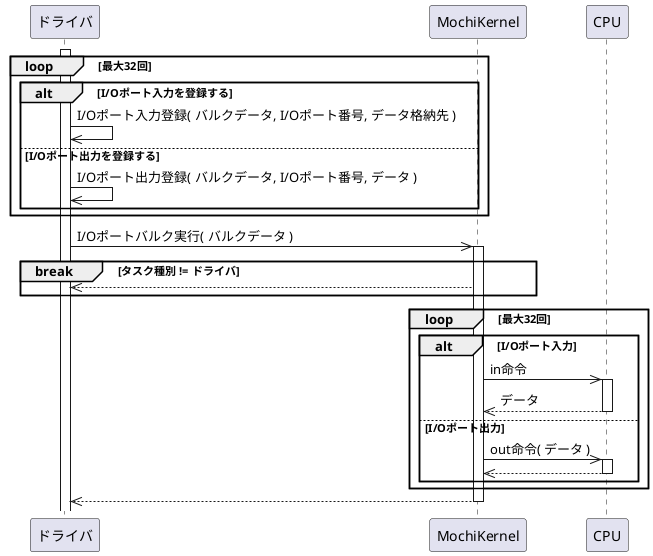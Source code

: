 @startuml

participant "ドライバ"    as driver
participant "MochiKernel" as kernel
participant "CPU"         as cpu

activate driver

loop 最大32回
    alt I/Oポート入力を登録する
        driver ->> driver: I/Oポート入力登録( バルクデータ, I/Oポート番号, データ格納先 )
    else I/Oポート出力を登録する
        driver ->> driver: I/Oポート出力登録( バルクデータ, I/Oポート番号, データ )
    end
end

driver ->> kernel: I/Oポートバルク実行( バルクデータ )
activate kernel

break タスク種別 != ドライバ
    driver <<-- kernel:
end

loop 最大32回
    alt I/Oポート入力
        kernel ->> cpu: in命令
        activate cpu
        kernel <<-- cpu: データ
        deactivate cpu
    else I/Oポート出力
        kernel ->> cpu: out命令( データ )
        activate cpu
        kernel <<-- cpu:
        deactivate cpu
    end
end

driver <<-- kernel:
deactivate kernel

@enduml

